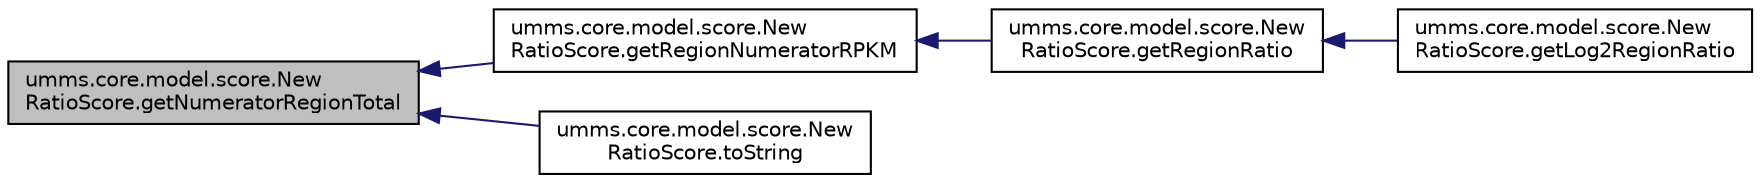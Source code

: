 digraph "umms.core.model.score.NewRatioScore.getNumeratorRegionTotal"
{
  edge [fontname="Helvetica",fontsize="10",labelfontname="Helvetica",labelfontsize="10"];
  node [fontname="Helvetica",fontsize="10",shape=record];
  rankdir="LR";
  Node1 [label="umms.core.model.score.New\lRatioScore.getNumeratorRegionTotal",height=0.2,width=0.4,color="black", fillcolor="grey75", style="filled" fontcolor="black"];
  Node1 -> Node2 [dir="back",color="midnightblue",fontsize="10",style="solid",fontname="Helvetica"];
  Node2 [label="umms.core.model.score.New\lRatioScore.getRegionNumeratorRPKM",height=0.2,width=0.4,color="black", fillcolor="white", style="filled",URL="$classumms_1_1core_1_1model_1_1score_1_1_new_ratio_score.html#a26a42d5b27ecffe6bc7be64b5986d8fb"];
  Node2 -> Node3 [dir="back",color="midnightblue",fontsize="10",style="solid",fontname="Helvetica"];
  Node3 [label="umms.core.model.score.New\lRatioScore.getRegionRatio",height=0.2,width=0.4,color="black", fillcolor="white", style="filled",URL="$classumms_1_1core_1_1model_1_1score_1_1_new_ratio_score.html#a7d5afcbe79df879267e40808def116e9"];
  Node3 -> Node4 [dir="back",color="midnightblue",fontsize="10",style="solid",fontname="Helvetica"];
  Node4 [label="umms.core.model.score.New\lRatioScore.getLog2RegionRatio",height=0.2,width=0.4,color="black", fillcolor="white", style="filled",URL="$classumms_1_1core_1_1model_1_1score_1_1_new_ratio_score.html#ab9b35ce818f5f17c1bdf64a60610dd82"];
  Node1 -> Node5 [dir="back",color="midnightblue",fontsize="10",style="solid",fontname="Helvetica"];
  Node5 [label="umms.core.model.score.New\lRatioScore.toString",height=0.2,width=0.4,color="black", fillcolor="white", style="filled",URL="$classumms_1_1core_1_1model_1_1score_1_1_new_ratio_score.html#ae8767f8a4d1aa3613992cb4f43119669"];
}
